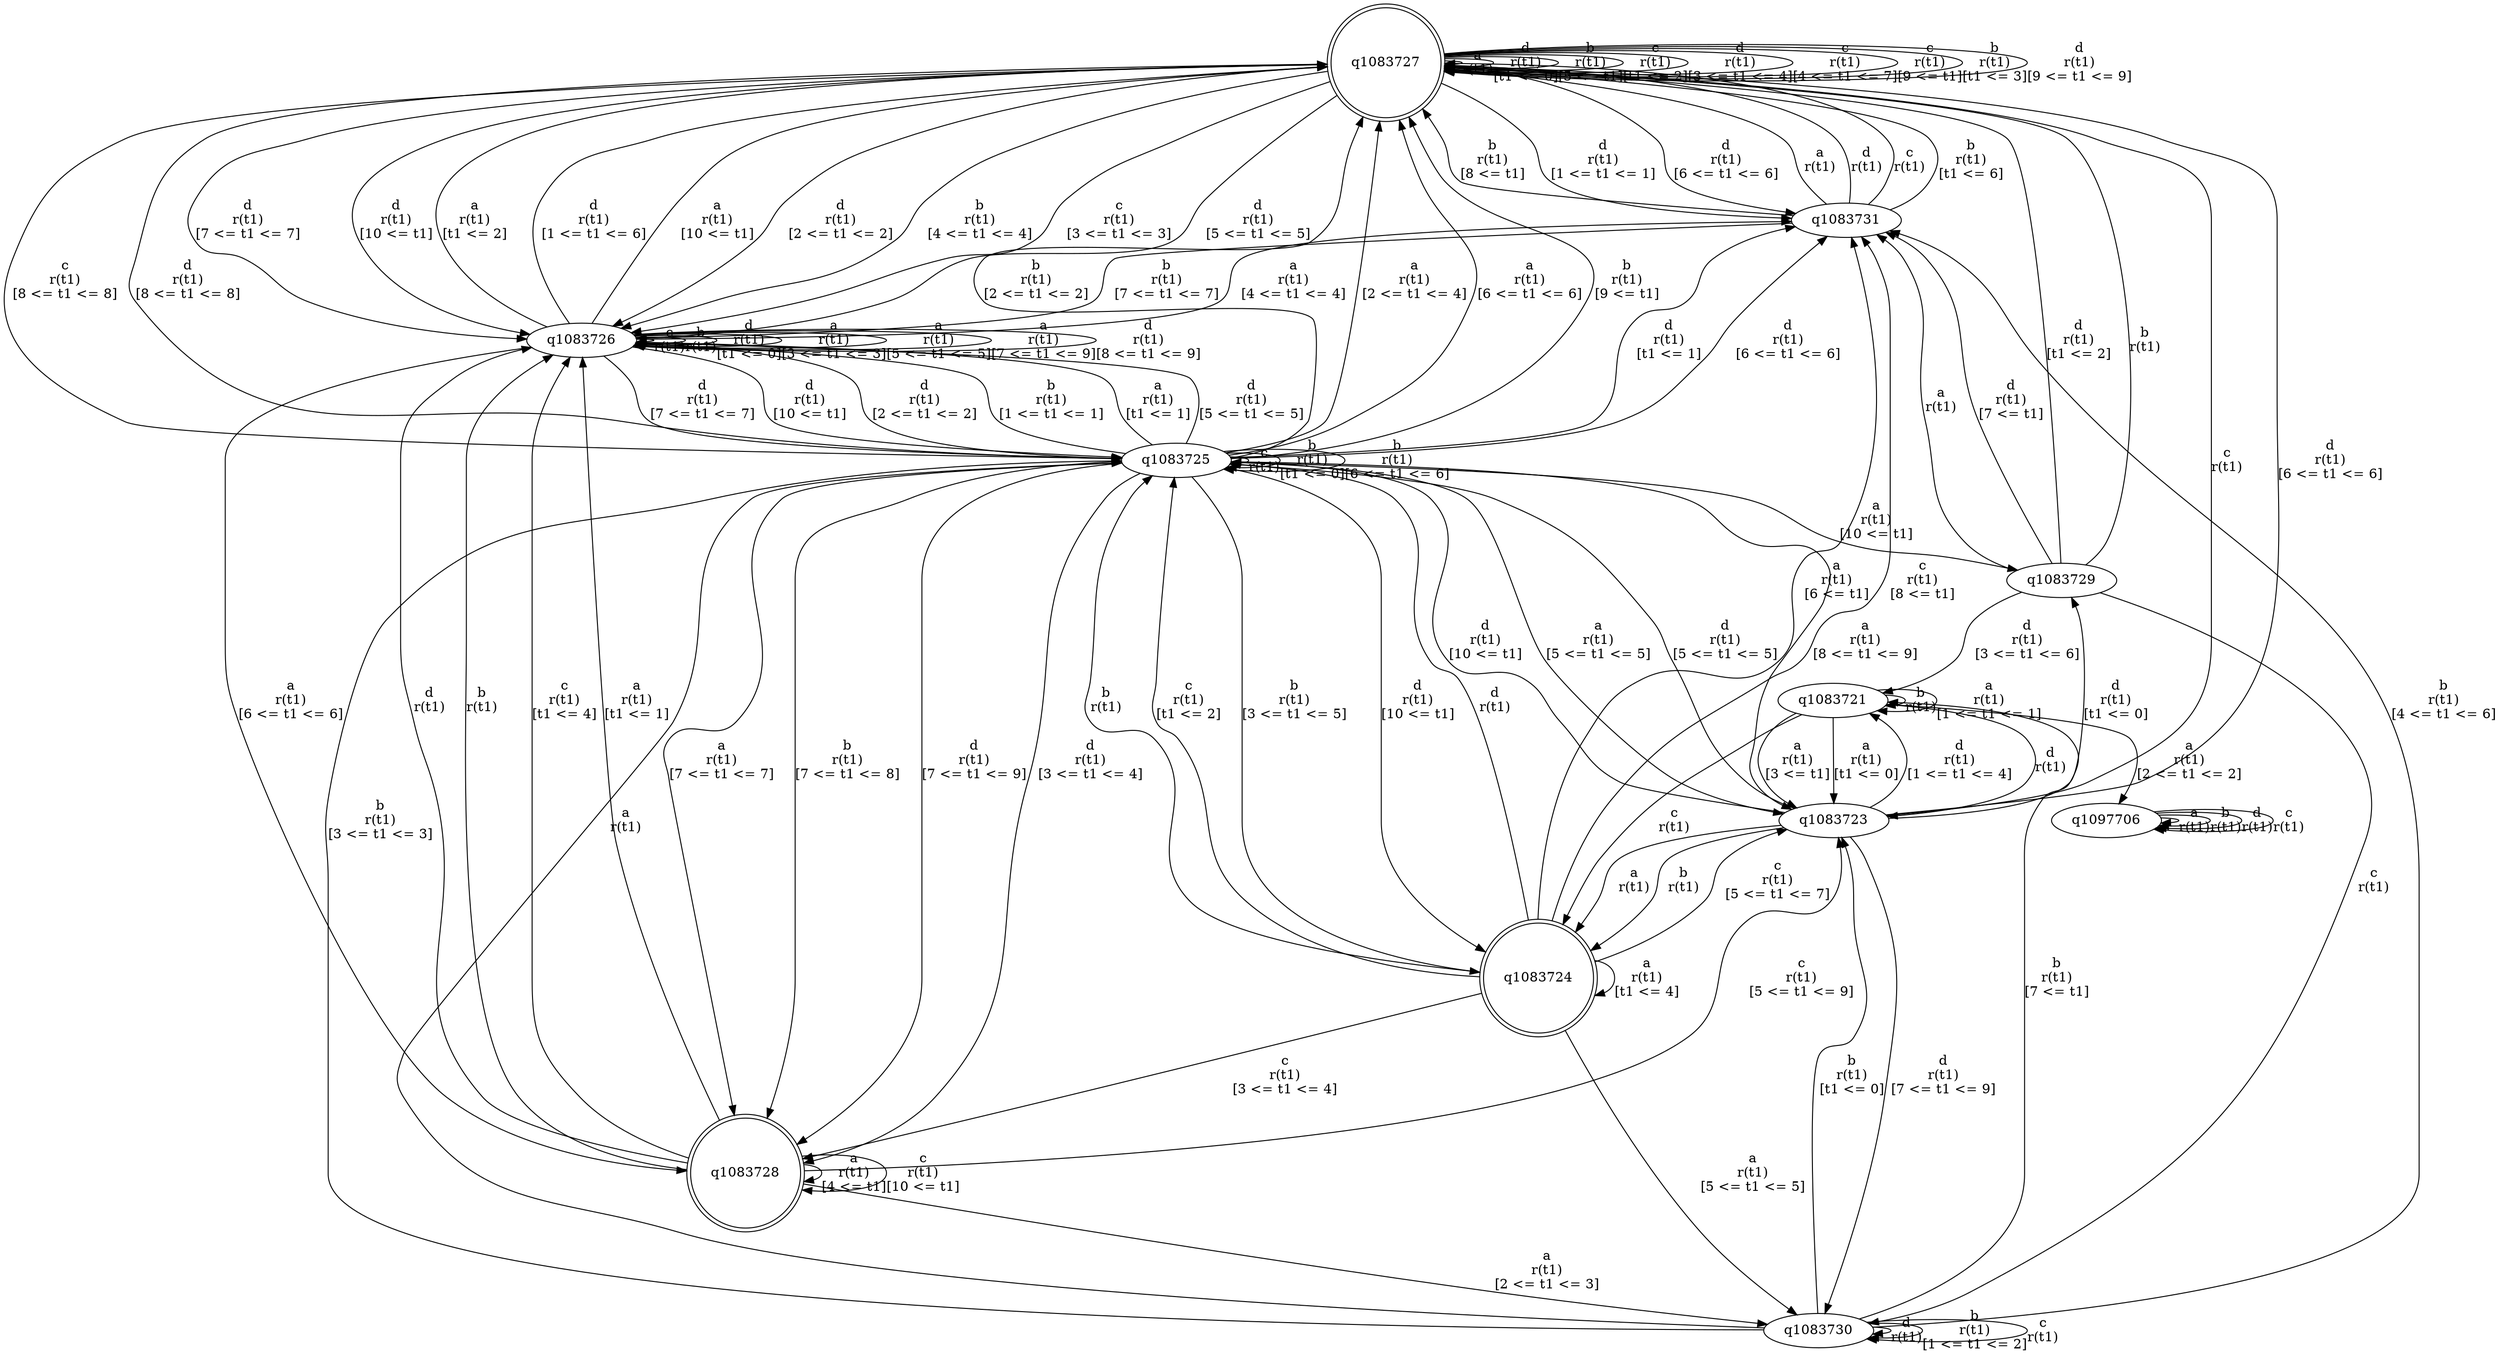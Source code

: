 digraph "tests_1/test105/solution101/solution_verwer" {
	q1083727[label=q1083727 shape=doublecircle]
	q1083731[label=q1083731]
	q1083726[label=q1083726]
	q1083728[label=q1083728 shape=doublecircle]
	q1083723[label=q1083723]
	q1083724[label=q1083724 shape=doublecircle]
	q1083725[label=q1083725]
	q1083729[label=q1083729]
	q1083730[label=q1083730]
	q1083721[label=q1083721]
	q1097706[label=q1097706]
	q1083727 -> q1083727[label="a\nr(t1)\n"]
	q1083727 -> q1083727[label="d\nr(t1)\n[t1 <= 0]"]
	q1083727 -> q1083731[label="d\nr(t1)\n[1 <= t1 <= 1]"]
	q1083731 -> q1083727[label="a\nr(t1)\n"]
	q1083731 -> q1083727[label="d\nr(t1)\n"]
	q1083731 -> q1083727[label="c\nr(t1)\n"]
	q1083731 -> q1083727[label="b\nr(t1)\n[t1 <= 6]"]
	q1083731 -> q1083726[label="b\nr(t1)\n[7 <= t1 <= 7]"]
	q1083726 -> q1083726[label="c\nr(t1)\n"]
	q1083726 -> q1083726[label="b\nr(t1)\n"]
	q1083726 -> q1083727[label="a\nr(t1)\n[t1 <= 2]"]
	q1083726 -> q1083726[label="d\nr(t1)\n[t1 <= 0]"]
	q1083726 -> q1083726[label="a\nr(t1)\n[3 <= t1 <= 3]"]
	q1083726 -> q1083731[label="a\nr(t1)\n[4 <= t1 <= 4]"]
	q1083726 -> q1083726[label="a\nr(t1)\n[5 <= t1 <= 5]"]
	q1083726 -> q1083728[label="a\nr(t1)\n[6 <= t1 <= 6]"]
	q1083728 -> q1083726[label="d\nr(t1)\n"]
	q1083728 -> q1083726[label="b\nr(t1)\n"]
	q1083728 -> q1083726[label="c\nr(t1)\n[t1 <= 4]"]
	q1083728 -> q1083728[label="a\nr(t1)\n[4 <= t1]"]
	q1083728 -> q1083726[label="a\nr(t1)\n[t1 <= 1]"]
	q1083728 -> q1083728[label="c\nr(t1)\n[10 <= t1]"]
	q1083728 -> q1083723[label="c\nr(t1)\n[5 <= t1 <= 9]"]
	q1083723 -> q1083724[label="a\nr(t1)\n"]
	q1083724 -> q1083725[label="d\nr(t1)\n"]
	q1083725 -> q1083725[label="c\nr(t1)\n"]
	q1083725 -> q1083731[label="d\nr(t1)\n[t1 <= 1]"]
	q1083725 -> q1083725[label="b\nr(t1)\n[t1 <= 0]"]
	q1083725 -> q1083726[label="d\nr(t1)\n[2 <= t1 <= 2]"]
	q1083725 -> q1083726[label="b\nr(t1)\n[1 <= t1 <= 1]"]
	q1083725 -> q1083726[label="a\nr(t1)\n[t1 <= 1]"]
	q1083725 -> q1083728[label="d\nr(t1)\n[3 <= t1 <= 4]"]
	q1083725 -> q1083727[label="b\nr(t1)\n[2 <= t1 <= 2]"]
	q1083725 -> q1083727[label="a\nr(t1)\n[2 <= t1 <= 4]"]
	q1083725 -> q1083726[label="d\nr(t1)\n[5 <= t1 <= 5]"]
	q1083725 -> q1083723[label="a\nr(t1)\n[5 <= t1 <= 5]"]
	q1083725 -> q1083724[label="d\nr(t1)\n[10 <= t1]"]
	q1083725 -> q1083727[label="a\nr(t1)\n[6 <= t1 <= 6]"]
	q1083725 -> q1083725[label="b\nr(t1)\n[6 <= t1 <= 6]"]
	q1083725 -> q1083728[label="a\nr(t1)\n[7 <= t1 <= 7]"]
	q1083725 -> q1083723[label="a\nr(t1)\n[8 <= t1 <= 9]"]
	q1083725 -> q1083729[label="a\nr(t1)\n[10 <= t1]"]
	q1083729 -> q1083727[label="b\nr(t1)\n"]
	q1083729 -> q1083731[label="a\nr(t1)\n"]
	q1083729 -> q1083727[label="d\nr(t1)\n[t1 <= 2]"]
	q1083729 -> q1083730[label="c\nr(t1)\n"]
	q1083730 -> q1083725[label="a\nr(t1)\n"]
	q1083730 -> q1083723[label="b\nr(t1)\n[t1 <= 0]"]
	q1083730 -> q1083730[label="d\nr(t1)\n"]
	q1083730 -> q1083730[label="b\nr(t1)\n[1 <= t1 <= 2]"]
	q1083730 -> q1083730[label="c\nr(t1)\n"]
	q1083730 -> q1083725[label="b\nr(t1)\n[3 <= t1 <= 3]"]
	q1083730 -> q1083731[label="b\nr(t1)\n[4 <= t1 <= 6]"]
	q1083730 -> q1083721[label="b\nr(t1)\n[7 <= t1]"]
	q1083721 -> q1083723[label="d\nr(t1)\n"]
	q1083721 -> q1083724[label="c\nr(t1)\n"]
	q1083721 -> q1083721[label="b\nr(t1)\n"]
	q1083721 -> q1083723[label="a\nr(t1)\n[t1 <= 0]"]
	q1083721 -> q1083721[label="a\nr(t1)\n[1 <= t1 <= 1]"]
	q1083721 -> q1097706[label="a\nr(t1)\n[2 <= t1 <= 2]"]
	q1097706 -> q1097706[label="a\nr(t1)\n"]
	q1097706 -> q1097706[label="b\nr(t1)\n"]
	q1097706 -> q1097706[label="d\nr(t1)\n"]
	q1097706 -> q1097706[label="c\nr(t1)\n"]
	q1083721 -> q1083723[label="a\nr(t1)\n[3 <= t1]"]
	q1083729 -> q1083721[label="d\nr(t1)\n[3 <= t1 <= 6]"]
	q1083729 -> q1083731[label="d\nr(t1)\n[7 <= t1]"]
	q1083725 -> q1083727[label="b\nr(t1)\n[9 <= t1]"]
	q1083725 -> q1083728[label="b\nr(t1)\n[7 <= t1 <= 8]"]
	q1083725 -> q1083731[label="d\nr(t1)\n[6 <= t1 <= 6]"]
	q1083725 -> q1083728[label="d\nr(t1)\n[7 <= t1 <= 9]"]
	q1083725 -> q1083724[label="b\nr(t1)\n[3 <= t1 <= 5]"]
	q1083724 -> q1083725[label="b\nr(t1)\n"]
	q1083724 -> q1083724[label="a\nr(t1)\n[t1 <= 4]"]
	q1083724 -> q1083730[label="a\nr(t1)\n[5 <= t1 <= 5]"]
	q1083724 -> q1083731[label="a\nr(t1)\n[6 <= t1]"]
	q1083724 -> q1083731[label="c\nr(t1)\n[8 <= t1]"]
	q1083724 -> q1083725[label="c\nr(t1)\n[t1 <= 2]"]
	q1083724 -> q1083728[label="c\nr(t1)\n[3 <= t1 <= 4]"]
	q1083724 -> q1083723[label="c\nr(t1)\n[5 <= t1 <= 7]"]
	q1083723 -> q1083724[label="b\nr(t1)\n"]
	q1083723 -> q1083727[label="c\nr(t1)\n"]
	q1083723 -> q1083729[label="d\nr(t1)\n[t1 <= 0]"]
	q1083723 -> q1083721[label="d\nr(t1)\n[1 <= t1 <= 4]"]
	q1083723 -> q1083725[label="d\nr(t1)\n[5 <= t1 <= 5]"]
	q1083723 -> q1083727[label="d\nr(t1)\n[6 <= t1 <= 6]"]
	q1083723 -> q1083730[label="d\nr(t1)\n[7 <= t1 <= 9]"]
	q1083723 -> q1083725[label="d\nr(t1)\n[10 <= t1]"]
	q1083728 -> q1083730[label="a\nr(t1)\n[2 <= t1 <= 3]"]
	q1083726 -> q1083727[label="d\nr(t1)\n[1 <= t1 <= 6]"]
	q1083726 -> q1083725[label="d\nr(t1)\n[7 <= t1 <= 7]"]
	q1083726 -> q1083727[label="a\nr(t1)\n[10 <= t1]"]
	q1083726 -> q1083726[label="a\nr(t1)\n[7 <= t1 <= 9]"]
	q1083726 -> q1083725[label="d\nr(t1)\n[10 <= t1]"]
	q1083726 -> q1083726[label="d\nr(t1)\n[8 <= t1 <= 9]"]
	q1083731 -> q1083727[label="b\nr(t1)\n[8 <= t1]"]
	q1083727 -> q1083726[label="d\nr(t1)\n[2 <= t1 <= 2]"]
	q1083727 -> q1083726[label="b\nr(t1)\n[4 <= t1 <= 4]"]
	q1083727 -> q1083727[label="b\nr(t1)\n[5 <= t1]"]
	q1083727 -> q1083726[label="c\nr(t1)\n[3 <= t1 <= 3]"]
	q1083727 -> q1083727[label="c\nr(t1)\n[t1 <= 2]"]
	q1083727 -> q1083726[label="d\nr(t1)\n[5 <= t1 <= 5]"]
	q1083727 -> q1083727[label="d\nr(t1)\n[3 <= t1 <= 4]"]
	q1083727 -> q1083731[label="d\nr(t1)\n[6 <= t1 <= 6]"]
	q1083727 -> q1083727[label="c\nr(t1)\n[4 <= t1 <= 7]"]
	q1083727 -> q1083726[label="d\nr(t1)\n[7 <= t1 <= 7]"]
	q1083727 -> q1083725[label="c\nr(t1)\n[8 <= t1 <= 8]"]
	q1083727 -> q1083727[label="c\nr(t1)\n[9 <= t1]"]
	q1083727 -> q1083725[label="d\nr(t1)\n[8 <= t1 <= 8]"]
	q1083727 -> q1083727[label="b\nr(t1)\n[t1 <= 3]"]
	q1083727 -> q1083727[label="d\nr(t1)\n[9 <= t1 <= 9]"]
	q1083727 -> q1083726[label="d\nr(t1)\n[10 <= t1]"]
}
